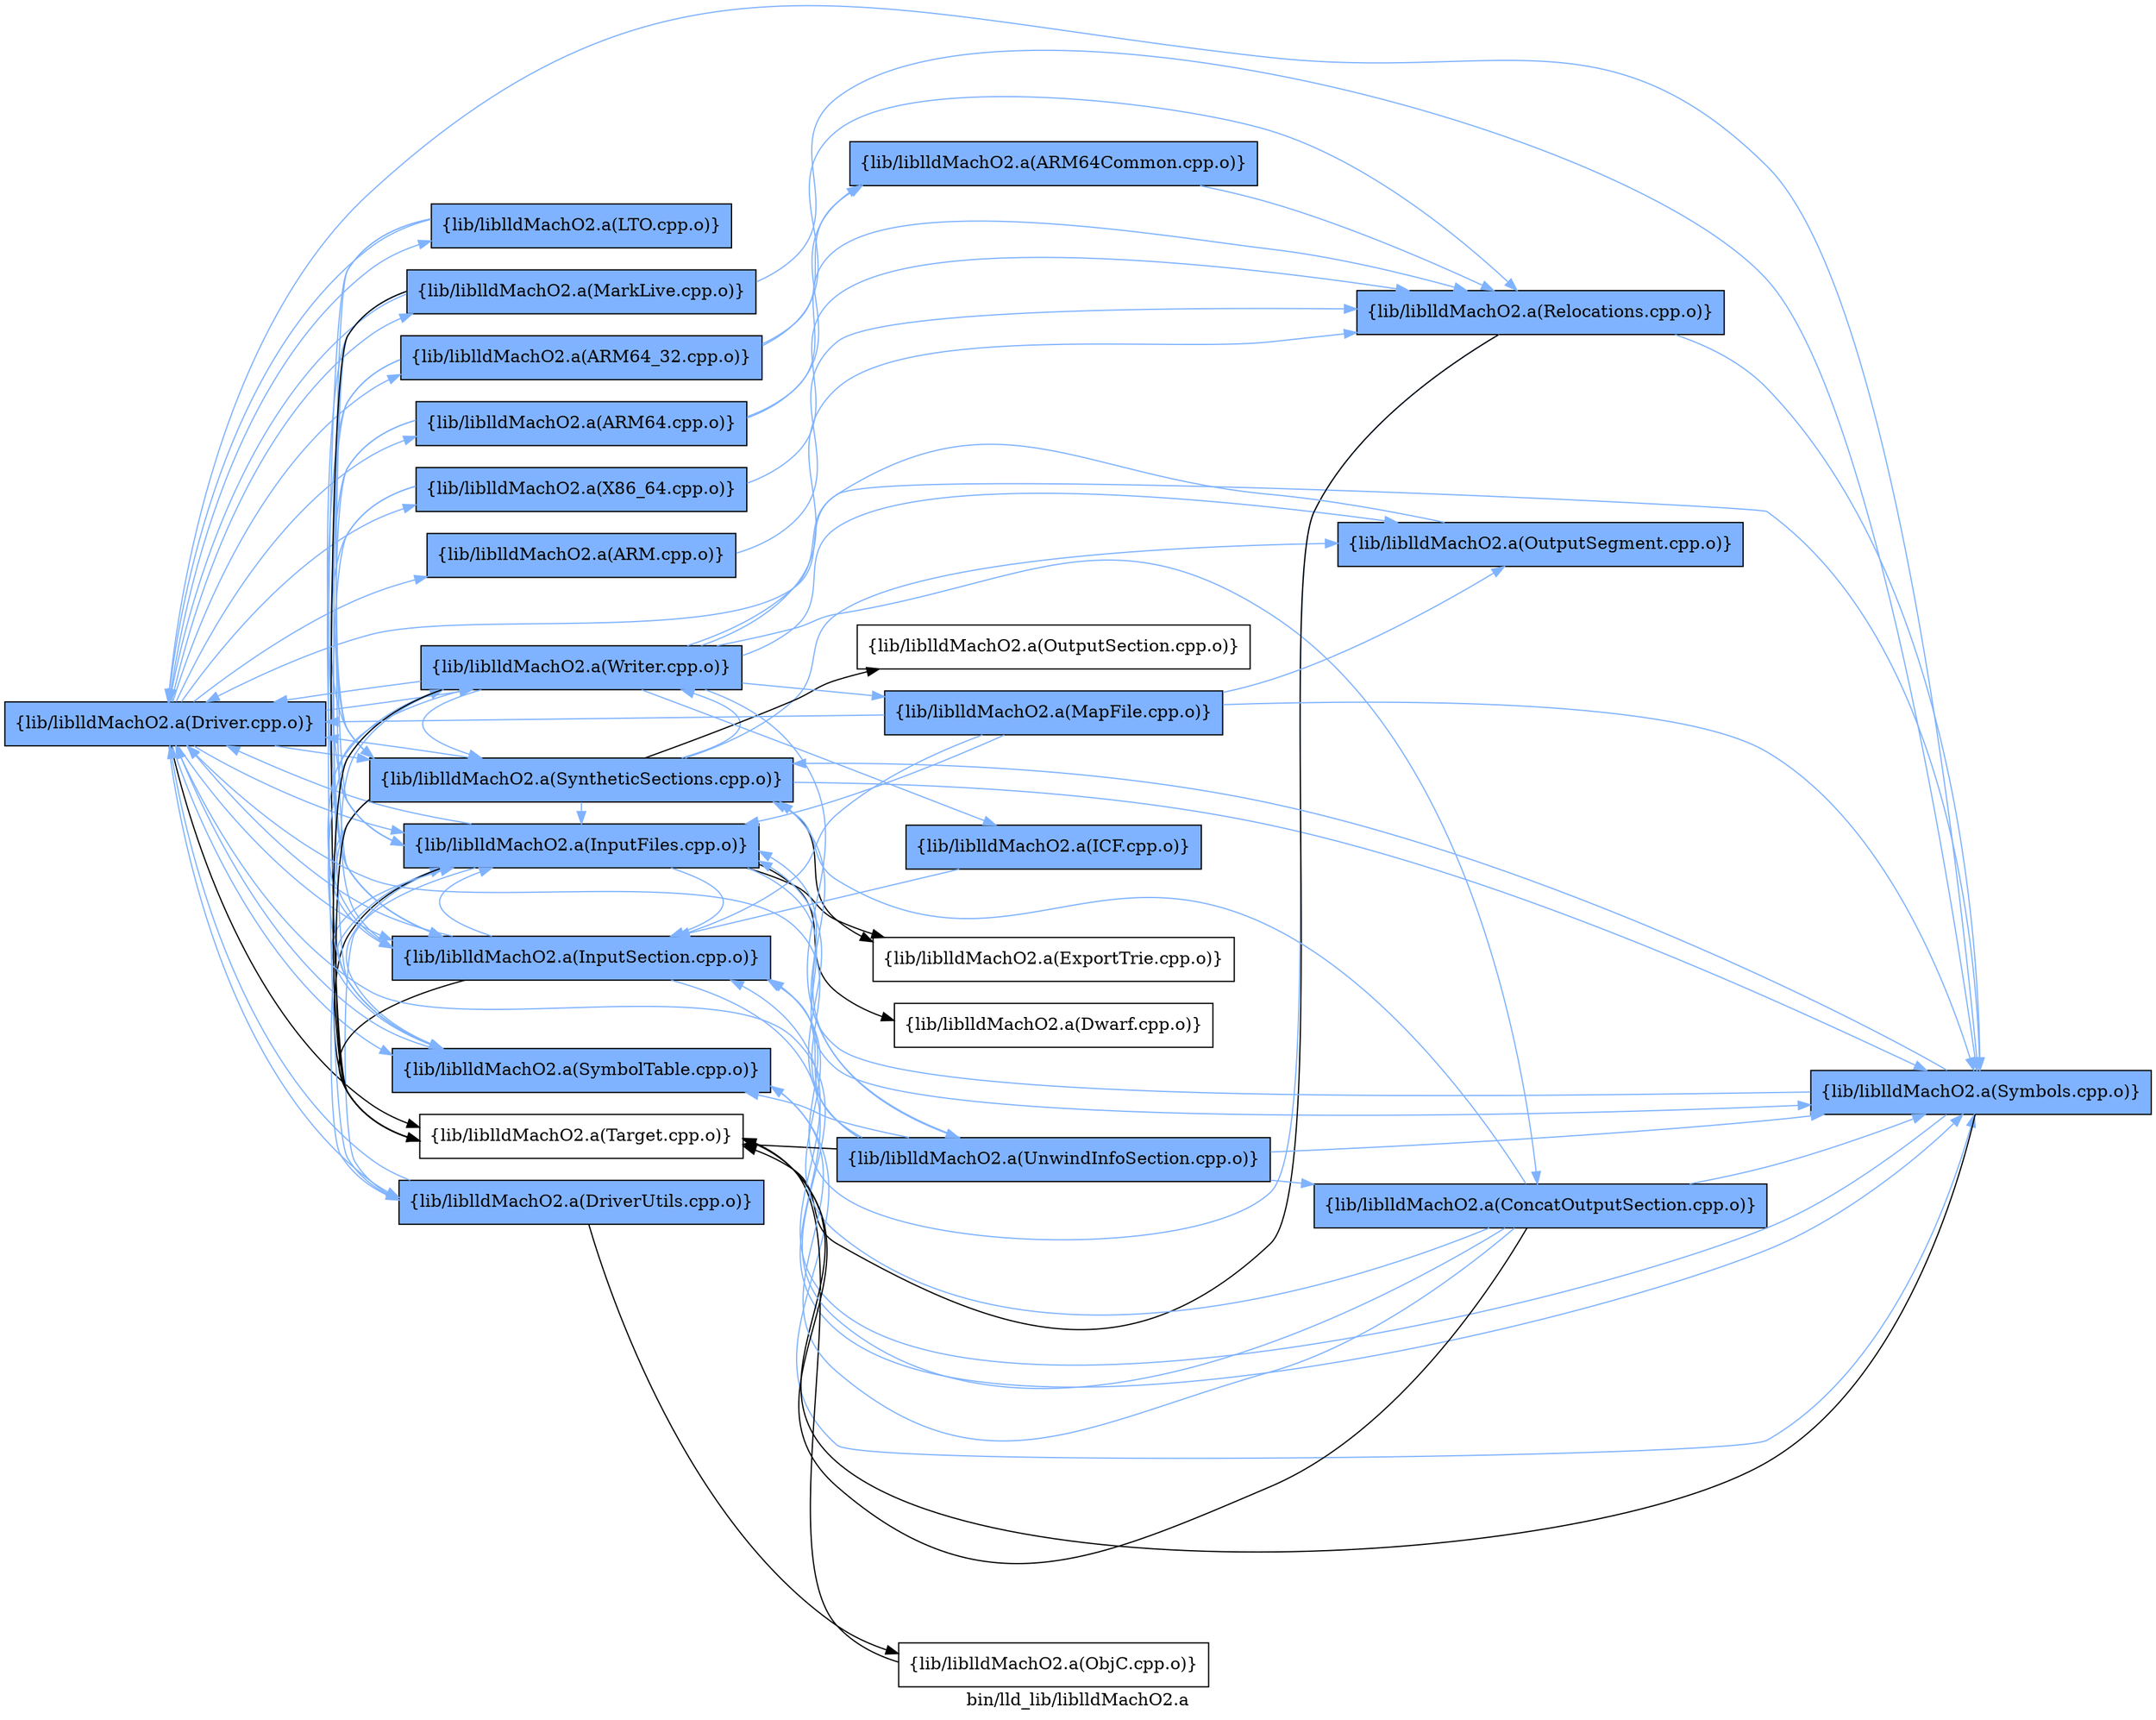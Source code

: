 digraph "bin/lld_lib/liblldMachO2.a" {
	label="bin/lld_lib/liblldMachO2.a";
	rankdir=LR;
	{ rank=same; Node0x55ea6fe45218;  }
	{ rank=same; Node0x55ea6fe44cc8; Node0x55ea6fe43c38; Node0x55ea6fe48828; Node0x55ea6fe4a358; Node0x55ea6fe49688; Node0x55ea6fe4b438; Node0x55ea6fe4bd48; Node0x55ea6fe4c4c8; Node0x55ea6fe4e278; Node0x55ea6fe52d78; Node0x55ea6fe3e198; Node0x55ea6fe3ffe8; Node0x55ea6fe40768;  }

	Node0x55ea6fe45218 [shape=record,shape=box,group=1,style=filled,fillcolor="0.600000 0.5 1",label="{lib/liblldMachO2.a(Driver.cpp.o)}"];
	Node0x55ea6fe45218 -> Node0x55ea6fe44cc8[color="0.600000 0.5 1"];
	Node0x55ea6fe45218 -> Node0x55ea6fe43c38[color="0.600000 0.5 1"];
	Node0x55ea6fe45218 -> Node0x55ea6fe48828[color="0.600000 0.5 1"];
	Node0x55ea6fe45218 -> Node0x55ea6fe4a358[color="0.600000 0.5 1"];
	Node0x55ea6fe45218 -> Node0x55ea6fe49688[color="0.600000 0.5 1"];
	Node0x55ea6fe45218 -> Node0x55ea6fe4b438[color="0.600000 0.5 1"];
	Node0x55ea6fe45218 -> Node0x55ea6fe4bd48[color="0.600000 0.5 1"];
	Node0x55ea6fe45218 -> Node0x55ea6fe4c4c8[color="0.600000 0.5 1"];
	Node0x55ea6fe45218 -> Node0x55ea6fe4e278[color="0.600000 0.5 1"];
	Node0x55ea6fe45218 -> Node0x55ea6fe52d78[color="0.600000 0.5 1"];
	Node0x55ea6fe45218 -> Node0x55ea6fe3e198[color="0.600000 0.5 1"];
	Node0x55ea6fe45218 -> Node0x55ea6fe3ffe8;
	Node0x55ea6fe45218 -> Node0x55ea6fe40768[color="0.600000 0.5 1"];
	Node0x55ea6fe44cc8 [shape=record,shape=box,group=1,style=filled,fillcolor="0.600000 0.5 1",label="{lib/liblldMachO2.a(X86_64.cpp.o)}"];
	Node0x55ea6fe44cc8 -> Node0x55ea6fe4bd48[color="0.600000 0.5 1"];
	Node0x55ea6fe44cc8 -> Node0x55ea6fe53408[color="0.600000 0.5 1"];
	Node0x55ea6fe44cc8 -> Node0x55ea6fe3e198[color="0.600000 0.5 1"];
	Node0x55ea6fe43c38 [shape=record,shape=box,group=1,style=filled,fillcolor="0.600000 0.5 1",label="{lib/liblldMachO2.a(ARM64_32.cpp.o)}"];
	Node0x55ea6fe43c38 -> Node0x55ea6fe43468[color="0.600000 0.5 1"];
	Node0x55ea6fe43c38 -> Node0x55ea6fe4bd48[color="0.600000 0.5 1"];
	Node0x55ea6fe43c38 -> Node0x55ea6fe53408[color="0.600000 0.5 1"];
	Node0x55ea6fe43c38 -> Node0x55ea6fe3e198[color="0.600000 0.5 1"];
	Node0x55ea6fe48828 [shape=record,shape=box,group=1,style=filled,fillcolor="0.600000 0.5 1",label="{lib/liblldMachO2.a(ARM.cpp.o)}"];
	Node0x55ea6fe48828 -> Node0x55ea6fe53408[color="0.600000 0.5 1"];
	Node0x55ea6fe4a358 [shape=record,shape=box,group=1,style=filled,fillcolor="0.600000 0.5 1",label="{lib/liblldMachO2.a(ARM64.cpp.o)}"];
	Node0x55ea6fe4a358 -> Node0x55ea6fe43468[color="0.600000 0.5 1"];
	Node0x55ea6fe4a358 -> Node0x55ea6fe4bd48[color="0.600000 0.5 1"];
	Node0x55ea6fe4a358 -> Node0x55ea6fe53408[color="0.600000 0.5 1"];
	Node0x55ea6fe4a358 -> Node0x55ea6fe3e198[color="0.600000 0.5 1"];
	Node0x55ea6fe49688 [shape=record,shape=box,group=1,style=filled,fillcolor="0.600000 0.5 1",label="{lib/liblldMachO2.a(DriverUtils.cpp.o)}"];
	Node0x55ea6fe49688 -> Node0x55ea6fe45218[color="0.600000 0.5 1"];
	Node0x55ea6fe49688 -> Node0x55ea6fe4b438[color="0.600000 0.5 1"];
	Node0x55ea6fe49688 -> Node0x55ea6fe53b88;
	Node0x55ea6fe4b438 [shape=record,shape=box,group=1,style=filled,fillcolor="0.600000 0.5 1",label="{lib/liblldMachO2.a(InputFiles.cpp.o)}"];
	Node0x55ea6fe4b438 -> Node0x55ea6fe45218[color="0.600000 0.5 1"];
	Node0x55ea6fe4b438 -> Node0x55ea6fe49688[color="0.600000 0.5 1"];
	Node0x55ea6fe4b438 -> Node0x55ea6fe4bbb8;
	Node0x55ea6fe4b438 -> Node0x55ea6fe4af38;
	Node0x55ea6fe4b438 -> Node0x55ea6fe4bd48[color="0.600000 0.5 1"];
	Node0x55ea6fe4b438 -> Node0x55ea6fe52d78[color="0.600000 0.5 1"];
	Node0x55ea6fe4b438 -> Node0x55ea6fe525f8[color="0.600000 0.5 1"];
	Node0x55ea6fe4b438 -> Node0x55ea6fe3ffe8;
	Node0x55ea6fe4bd48 [shape=record,shape=box,group=1,style=filled,fillcolor="0.600000 0.5 1",label="{lib/liblldMachO2.a(InputSection.cpp.o)}"];
	Node0x55ea6fe4bd48 -> Node0x55ea6fe45218[color="0.600000 0.5 1"];
	Node0x55ea6fe4bd48 -> Node0x55ea6fe4b438[color="0.600000 0.5 1"];
	Node0x55ea6fe4bd48 -> Node0x55ea6fe525f8[color="0.600000 0.5 1"];
	Node0x55ea6fe4bd48 -> Node0x55ea6fe3ffe8;
	Node0x55ea6fe4bd48 -> Node0x55ea6fe40768[color="0.600000 0.5 1"];
	Node0x55ea6fe4c4c8 [shape=record,shape=box,group=1,style=filled,fillcolor="0.600000 0.5 1",label="{lib/liblldMachO2.a(LTO.cpp.o)}"];
	Node0x55ea6fe4c4c8 -> Node0x55ea6fe45218[color="0.600000 0.5 1"];
	Node0x55ea6fe4c4c8 -> Node0x55ea6fe49688[color="0.600000 0.5 1"];
	Node0x55ea6fe4c4c8 -> Node0x55ea6fe4b438[color="0.600000 0.5 1"];
	Node0x55ea6fe4e278 [shape=record,shape=box,group=1,style=filled,fillcolor="0.600000 0.5 1",label="{lib/liblldMachO2.a(MarkLive.cpp.o)}"];
	Node0x55ea6fe4e278 -> Node0x55ea6fe45218[color="0.600000 0.5 1"];
	Node0x55ea6fe4e278 -> Node0x55ea6fe4b438[color="0.600000 0.5 1"];
	Node0x55ea6fe4e278 -> Node0x55ea6fe4bd48[color="0.600000 0.5 1"];
	Node0x55ea6fe4e278 -> Node0x55ea6fe52d78[color="0.600000 0.5 1"];
	Node0x55ea6fe4e278 -> Node0x55ea6fe525f8[color="0.600000 0.5 1"];
	Node0x55ea6fe4e278 -> Node0x55ea6fe3ffe8;
	Node0x55ea6fe52d78 [shape=record,shape=box,group=1,style=filled,fillcolor="0.600000 0.5 1",label="{lib/liblldMachO2.a(SymbolTable.cpp.o)}"];
	Node0x55ea6fe52d78 -> Node0x55ea6fe45218[color="0.600000 0.5 1"];
	Node0x55ea6fe52d78 -> Node0x55ea6fe4b438[color="0.600000 0.5 1"];
	Node0x55ea6fe52d78 -> Node0x55ea6fe525f8[color="0.600000 0.5 1"];
	Node0x55ea6fe3e198 [shape=record,shape=box,group=1,style=filled,fillcolor="0.600000 0.5 1",label="{lib/liblldMachO2.a(SyntheticSections.cpp.o)}"];
	Node0x55ea6fe3e198 -> Node0x55ea6fe45218[color="0.600000 0.5 1"];
	Node0x55ea6fe3e198 -> Node0x55ea6fe4b438[color="0.600000 0.5 1"];
	Node0x55ea6fe3e198 -> Node0x55ea6fe4af38;
	Node0x55ea6fe3e198 -> Node0x55ea6fe4bd48[color="0.600000 0.5 1"];
	Node0x55ea6fe3e198 -> Node0x55ea6fe52d78[color="0.600000 0.5 1"];
	Node0x55ea6fe3e198 -> Node0x55ea6fe525f8[color="0.600000 0.5 1"];
	Node0x55ea6fe3e198 -> Node0x55ea6fe3e918[color="0.600000 0.5 1"];
	Node0x55ea6fe3e198 -> Node0x55ea6fe3f048;
	Node0x55ea6fe3e198 -> Node0x55ea6fe3ffe8;
	Node0x55ea6fe3e198 -> Node0x55ea6fe40768[color="0.600000 0.5 1"];
	Node0x55ea6fe3ffe8 [shape=record,shape=box,group=0,label="{lib/liblldMachO2.a(Target.cpp.o)}"];
	Node0x55ea6fe40768 [shape=record,shape=box,group=1,style=filled,fillcolor="0.600000 0.5 1",label="{lib/liblldMachO2.a(Writer.cpp.o)}"];
	Node0x55ea6fe40768 -> Node0x55ea6fe45218[color="0.600000 0.5 1"];
	Node0x55ea6fe40768 -> Node0x55ea6fe4b438[color="0.600000 0.5 1"];
	Node0x55ea6fe40768 -> Node0x55ea6fe4bd48[color="0.600000 0.5 1"];
	Node0x55ea6fe40768 -> Node0x55ea6fe53408[color="0.600000 0.5 1"];
	Node0x55ea6fe40768 -> Node0x55ea6fe52d78[color="0.600000 0.5 1"];
	Node0x55ea6fe40768 -> Node0x55ea6fe525f8[color="0.600000 0.5 1"];
	Node0x55ea6fe40768 -> Node0x55ea6fe3e198[color="0.600000 0.5 1"];
	Node0x55ea6fe40768 -> Node0x55ea6fe3e918[color="0.600000 0.5 1"];
	Node0x55ea6fe40768 -> Node0x55ea6fe3ffe8;
	Node0x55ea6fe40768 -> Node0x55ea6fe4ae48[color="0.600000 0.5 1"];
	Node0x55ea6fe40768 -> Node0x55ea6fe4bb68[color="0.600000 0.5 1"];
	Node0x55ea6fe40768 -> Node0x55ea6fe58c28[color="0.600000 0.5 1"];
	Node0x55ea6fe40768 -> Node0x55ea6fe593f8[color="0.600000 0.5 1"];
	Node0x55ea6fe53408 [shape=record,shape=box,group=1,style=filled,fillcolor="0.600000 0.5 1",label="{lib/liblldMachO2.a(Relocations.cpp.o)}"];
	Node0x55ea6fe53408 -> Node0x55ea6fe4bd48[color="0.600000 0.5 1"];
	Node0x55ea6fe53408 -> Node0x55ea6fe525f8[color="0.600000 0.5 1"];
	Node0x55ea6fe53408 -> Node0x55ea6fe3ffe8;
	Node0x55ea6fe43468 [shape=record,shape=box,group=1,style=filled,fillcolor="0.600000 0.5 1",label="{lib/liblldMachO2.a(ARM64Common.cpp.o)}"];
	Node0x55ea6fe43468 -> Node0x55ea6fe53408[color="0.600000 0.5 1"];
	Node0x55ea6fe53b88 [shape=record,shape=box,group=0,label="{lib/liblldMachO2.a(ObjC.cpp.o)}"];
	Node0x55ea6fe53b88 -> Node0x55ea6fe3ffe8;
	Node0x55ea6fe4bbb8 [shape=record,shape=box,group=0,label="{lib/liblldMachO2.a(Dwarf.cpp.o)}"];
	Node0x55ea6fe4af38 [shape=record,shape=box,group=0,label="{lib/liblldMachO2.a(ExportTrie.cpp.o)}"];
	Node0x55ea6fe525f8 [shape=record,shape=box,group=1,style=filled,fillcolor="0.600000 0.5 1",label="{lib/liblldMachO2.a(Symbols.cpp.o)}"];
	Node0x55ea6fe525f8 -> Node0x55ea6fe45218[color="0.600000 0.5 1"];
	Node0x55ea6fe525f8 -> Node0x55ea6fe4b438[color="0.600000 0.5 1"];
	Node0x55ea6fe525f8 -> Node0x55ea6fe4bd48[color="0.600000 0.5 1"];
	Node0x55ea6fe525f8 -> Node0x55ea6fe3e198[color="0.600000 0.5 1"];
	Node0x55ea6fe525f8 -> Node0x55ea6fe3ffe8;
	Node0x55ea6fe3e918 [shape=record,shape=box,group=1,style=filled,fillcolor="0.600000 0.5 1",label="{lib/liblldMachO2.a(OutputSegment.cpp.o)}"];
	Node0x55ea6fe3e918 -> Node0x55ea6fe45218[color="0.600000 0.5 1"];
	Node0x55ea6fe3f048 [shape=record,shape=box,group=0,label="{lib/liblldMachO2.a(OutputSection.cpp.o)}"];
	Node0x55ea6fe4ae48 [shape=record,shape=box,group=1,style=filled,fillcolor="0.600000 0.5 1",label="{lib/liblldMachO2.a(UnwindInfoSection.cpp.o)}"];
	Node0x55ea6fe4ae48 -> Node0x55ea6fe45218[color="0.600000 0.5 1"];
	Node0x55ea6fe4ae48 -> Node0x55ea6fe4b438[color="0.600000 0.5 1"];
	Node0x55ea6fe4ae48 -> Node0x55ea6fe4bd48[color="0.600000 0.5 1"];
	Node0x55ea6fe4ae48 -> Node0x55ea6fe52d78[color="0.600000 0.5 1"];
	Node0x55ea6fe4ae48 -> Node0x55ea6fe525f8[color="0.600000 0.5 1"];
	Node0x55ea6fe4ae48 -> Node0x55ea6fe3e198[color="0.600000 0.5 1"];
	Node0x55ea6fe4ae48 -> Node0x55ea6fe3ffe8;
	Node0x55ea6fe4ae48 -> Node0x55ea6fe4bb68[color="0.600000 0.5 1"];
	Node0x55ea6fe4bb68 [shape=record,shape=box,group=1,style=filled,fillcolor="0.600000 0.5 1",label="{lib/liblldMachO2.a(ConcatOutputSection.cpp.o)}"];
	Node0x55ea6fe4bb68 -> Node0x55ea6fe45218[color="0.600000 0.5 1"];
	Node0x55ea6fe4bb68 -> Node0x55ea6fe4bd48[color="0.600000 0.5 1"];
	Node0x55ea6fe4bb68 -> Node0x55ea6fe52d78[color="0.600000 0.5 1"];
	Node0x55ea6fe4bb68 -> Node0x55ea6fe525f8[color="0.600000 0.5 1"];
	Node0x55ea6fe4bb68 -> Node0x55ea6fe3e198[color="0.600000 0.5 1"];
	Node0x55ea6fe4bb68 -> Node0x55ea6fe3ffe8;
	Node0x55ea6fe58c28 [shape=record,shape=box,group=1,style=filled,fillcolor="0.600000 0.5 1",label="{lib/liblldMachO2.a(ICF.cpp.o)}"];
	Node0x55ea6fe58c28 -> Node0x55ea6fe4bd48[color="0.600000 0.5 1"];
	Node0x55ea6fe593f8 [shape=record,shape=box,group=1,style=filled,fillcolor="0.600000 0.5 1",label="{lib/liblldMachO2.a(MapFile.cpp.o)}"];
	Node0x55ea6fe593f8 -> Node0x55ea6fe45218[color="0.600000 0.5 1"];
	Node0x55ea6fe593f8 -> Node0x55ea6fe4b438[color="0.600000 0.5 1"];
	Node0x55ea6fe593f8 -> Node0x55ea6fe4bd48[color="0.600000 0.5 1"];
	Node0x55ea6fe593f8 -> Node0x55ea6fe525f8[color="0.600000 0.5 1"];
	Node0x55ea6fe593f8 -> Node0x55ea6fe3e918[color="0.600000 0.5 1"];
}
